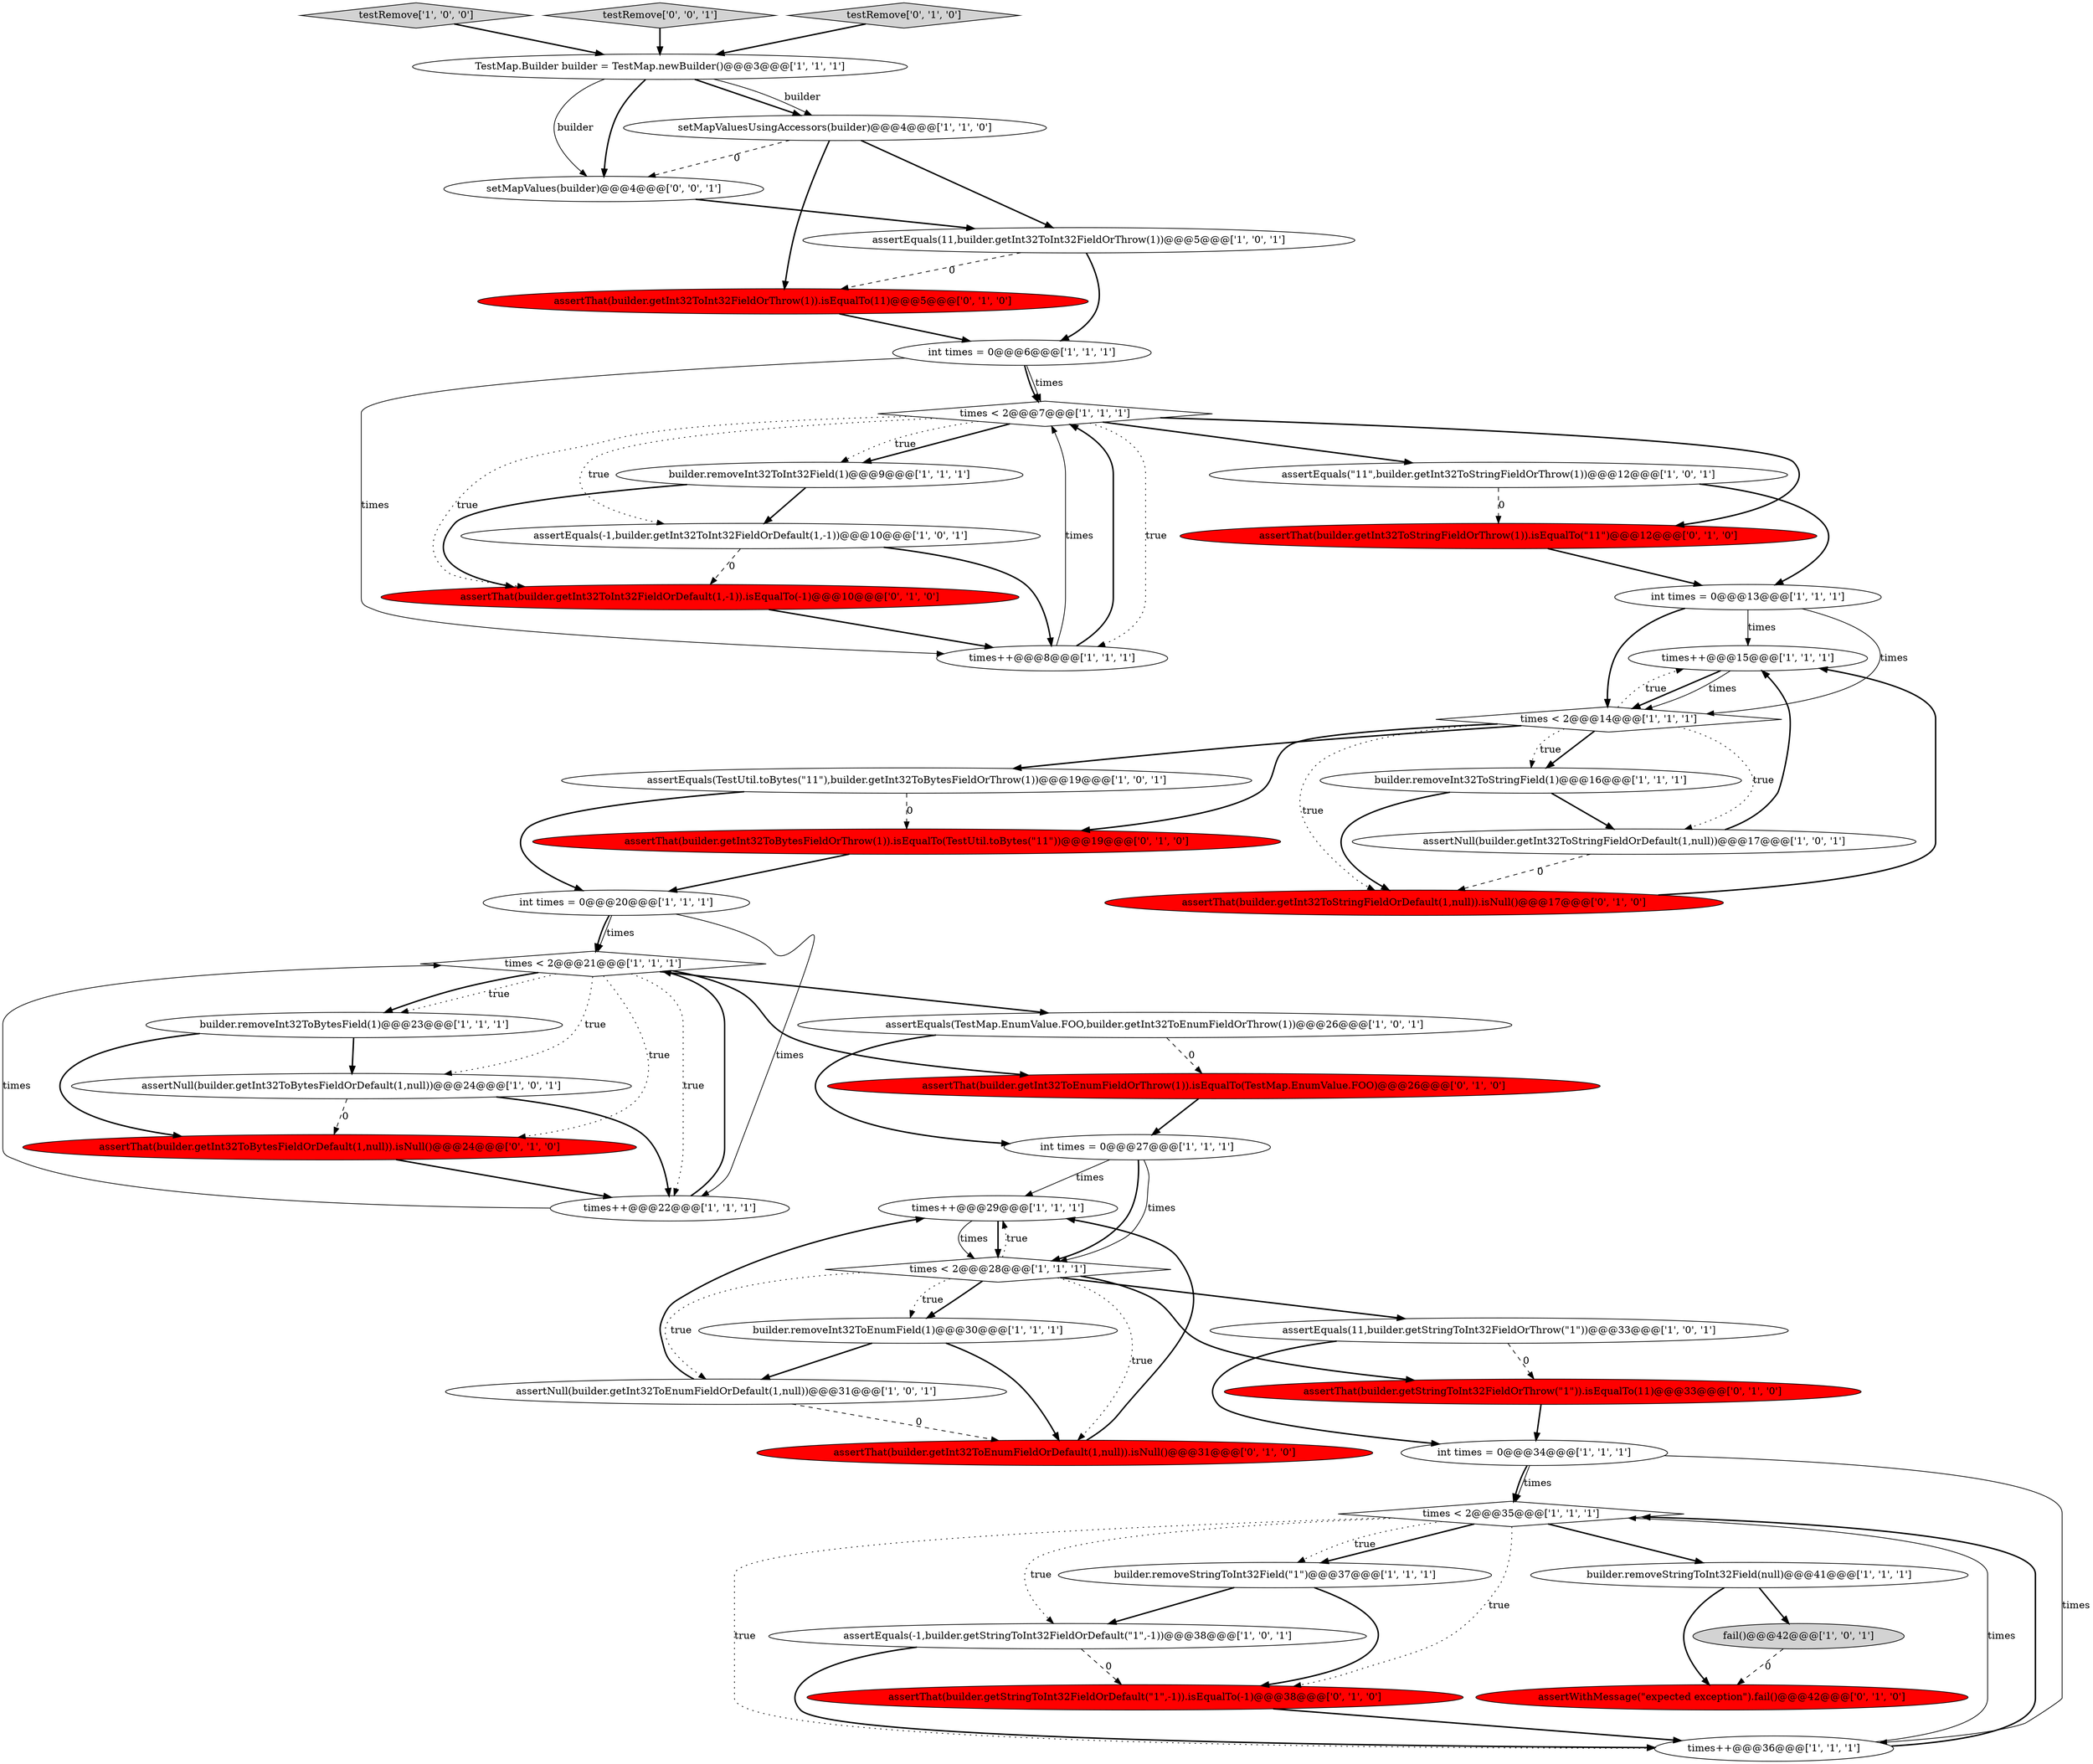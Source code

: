 digraph {
8 [style = filled, label = "times++@@@15@@@['1', '1', '1']", fillcolor = white, shape = ellipse image = "AAA0AAABBB1BBB"];
35 [style = filled, label = "assertThat(builder.getInt32ToStringFieldOrDefault(1,null)).isNull()@@@17@@@['0', '1', '0']", fillcolor = red, shape = ellipse image = "AAA1AAABBB2BBB"];
30 [style = filled, label = "times++@@@8@@@['1', '1', '1']", fillcolor = white, shape = ellipse image = "AAA0AAABBB1BBB"];
32 [style = filled, label = "assertEquals(11,builder.getInt32ToInt32FieldOrThrow(1))@@@5@@@['1', '0', '1']", fillcolor = white, shape = ellipse image = "AAA0AAABBB1BBB"];
11 [style = filled, label = "builder.removeInt32ToInt32Field(1)@@@9@@@['1', '1', '1']", fillcolor = white, shape = ellipse image = "AAA0AAABBB1BBB"];
13 [style = filled, label = "testRemove['1', '0', '0']", fillcolor = lightgray, shape = diamond image = "AAA0AAABBB1BBB"];
44 [style = filled, label = "assertThat(builder.getStringToInt32FieldOrThrow(\"1\")).isEqualTo(11)@@@33@@@['0', '1', '0']", fillcolor = red, shape = ellipse image = "AAA1AAABBB2BBB"];
36 [style = filled, label = "assertThat(builder.getInt32ToEnumFieldOrThrow(1)).isEqualTo(TestMap.EnumValue.FOO)@@@26@@@['0', '1', '0']", fillcolor = red, shape = ellipse image = "AAA1AAABBB2BBB"];
16 [style = filled, label = "times < 2@@@14@@@['1', '1', '1']", fillcolor = white, shape = diamond image = "AAA0AAABBB1BBB"];
25 [style = filled, label = "fail()@@@42@@@['1', '0', '1']", fillcolor = lightgray, shape = ellipse image = "AAA0AAABBB1BBB"];
1 [style = filled, label = "setMapValuesUsingAccessors(builder)@@@4@@@['1', '1', '0']", fillcolor = white, shape = ellipse image = "AAA0AAABBB1BBB"];
12 [style = filled, label = "int times = 0@@@27@@@['1', '1', '1']", fillcolor = white, shape = ellipse image = "AAA0AAABBB1BBB"];
21 [style = filled, label = "times < 2@@@35@@@['1', '1', '1']", fillcolor = white, shape = diamond image = "AAA0AAABBB1BBB"];
48 [style = filled, label = "testRemove['0', '0', '1']", fillcolor = lightgray, shape = diamond image = "AAA0AAABBB3BBB"];
18 [style = filled, label = "int times = 0@@@13@@@['1', '1', '1']", fillcolor = white, shape = ellipse image = "AAA0AAABBB1BBB"];
39 [style = filled, label = "assertThat(builder.getInt32ToStringFieldOrThrow(1)).isEqualTo(\"11\")@@@12@@@['0', '1', '0']", fillcolor = red, shape = ellipse image = "AAA1AAABBB2BBB"];
46 [style = filled, label = "assertThat(builder.getStringToInt32FieldOrDefault(\"1\",-1)).isEqualTo(-1)@@@38@@@['0', '1', '0']", fillcolor = red, shape = ellipse image = "AAA1AAABBB2BBB"];
2 [style = filled, label = "assertEquals(-1,builder.getInt32ToInt32FieldOrDefault(1,-1))@@@10@@@['1', '0', '1']", fillcolor = white, shape = ellipse image = "AAA0AAABBB1BBB"];
37 [style = filled, label = "assertThat(builder.getInt32ToBytesFieldOrDefault(1,null)).isNull()@@@24@@@['0', '1', '0']", fillcolor = red, shape = ellipse image = "AAA1AAABBB2BBB"];
28 [style = filled, label = "times++@@@29@@@['1', '1', '1']", fillcolor = white, shape = ellipse image = "AAA0AAABBB1BBB"];
10 [style = filled, label = "builder.removeStringToInt32Field(\"1\")@@@37@@@['1', '1', '1']", fillcolor = white, shape = ellipse image = "AAA0AAABBB1BBB"];
23 [style = filled, label = "times < 2@@@21@@@['1', '1', '1']", fillcolor = white, shape = diamond image = "AAA0AAABBB1BBB"];
5 [style = filled, label = "builder.removeInt32ToBytesField(1)@@@23@@@['1', '1', '1']", fillcolor = white, shape = ellipse image = "AAA0AAABBB1BBB"];
19 [style = filled, label = "assertNull(builder.getInt32ToBytesFieldOrDefault(1,null))@@@24@@@['1', '0', '1']", fillcolor = white, shape = ellipse image = "AAA0AAABBB1BBB"];
29 [style = filled, label = "times++@@@22@@@['1', '1', '1']", fillcolor = white, shape = ellipse image = "AAA0AAABBB1BBB"];
31 [style = filled, label = "int times = 0@@@34@@@['1', '1', '1']", fillcolor = white, shape = ellipse image = "AAA0AAABBB1BBB"];
9 [style = filled, label = "assertNull(builder.getInt32ToEnumFieldOrDefault(1,null))@@@31@@@['1', '0', '1']", fillcolor = white, shape = ellipse image = "AAA0AAABBB1BBB"];
14 [style = filled, label = "builder.removeInt32ToStringField(1)@@@16@@@['1', '1', '1']", fillcolor = white, shape = ellipse image = "AAA0AAABBB1BBB"];
17 [style = filled, label = "int times = 0@@@6@@@['1', '1', '1']", fillcolor = white, shape = ellipse image = "AAA0AAABBB1BBB"];
45 [style = filled, label = "testRemove['0', '1', '0']", fillcolor = lightgray, shape = diamond image = "AAA0AAABBB2BBB"];
4 [style = filled, label = "int times = 0@@@20@@@['1', '1', '1']", fillcolor = white, shape = ellipse image = "AAA0AAABBB1BBB"];
20 [style = filled, label = "builder.removeInt32ToEnumField(1)@@@30@@@['1', '1', '1']", fillcolor = white, shape = ellipse image = "AAA0AAABBB1BBB"];
6 [style = filled, label = "assertEquals(TestUtil.toBytes(\"11\"),builder.getInt32ToBytesFieldOrThrow(1))@@@19@@@['1', '0', '1']", fillcolor = white, shape = ellipse image = "AAA0AAABBB1BBB"];
47 [style = filled, label = "setMapValues(builder)@@@4@@@['0', '0', '1']", fillcolor = white, shape = ellipse image = "AAA0AAABBB3BBB"];
3 [style = filled, label = "TestMap.Builder builder = TestMap.newBuilder()@@@3@@@['1', '1', '1']", fillcolor = white, shape = ellipse image = "AAA0AAABBB1BBB"];
33 [style = filled, label = "times < 2@@@28@@@['1', '1', '1']", fillcolor = white, shape = diamond image = "AAA0AAABBB1BBB"];
43 [style = filled, label = "assertThat(builder.getInt32ToInt32FieldOrDefault(1,-1)).isEqualTo(-1)@@@10@@@['0', '1', '0']", fillcolor = red, shape = ellipse image = "AAA1AAABBB2BBB"];
42 [style = filled, label = "assertThat(builder.getInt32ToEnumFieldOrDefault(1,null)).isNull()@@@31@@@['0', '1', '0']", fillcolor = red, shape = ellipse image = "AAA1AAABBB2BBB"];
22 [style = filled, label = "times++@@@36@@@['1', '1', '1']", fillcolor = white, shape = ellipse image = "AAA0AAABBB1BBB"];
15 [style = filled, label = "assertEquals(\"11\",builder.getInt32ToStringFieldOrThrow(1))@@@12@@@['1', '0', '1']", fillcolor = white, shape = ellipse image = "AAA0AAABBB1BBB"];
38 [style = filled, label = "assertThat(builder.getInt32ToInt32FieldOrThrow(1)).isEqualTo(11)@@@5@@@['0', '1', '0']", fillcolor = red, shape = ellipse image = "AAA1AAABBB2BBB"];
41 [style = filled, label = "assertWithMessage(\"expected exception\").fail()@@@42@@@['0', '1', '0']", fillcolor = red, shape = ellipse image = "AAA1AAABBB2BBB"];
34 [style = filled, label = "builder.removeStringToInt32Field(null)@@@41@@@['1', '1', '1']", fillcolor = white, shape = ellipse image = "AAA0AAABBB1BBB"];
0 [style = filled, label = "assertEquals(11,builder.getStringToInt32FieldOrThrow(\"1\"))@@@33@@@['1', '0', '1']", fillcolor = white, shape = ellipse image = "AAA0AAABBB1BBB"];
27 [style = filled, label = "assertNull(builder.getInt32ToStringFieldOrDefault(1,null))@@@17@@@['1', '0', '1']", fillcolor = white, shape = ellipse image = "AAA0AAABBB1BBB"];
7 [style = filled, label = "assertEquals(-1,builder.getStringToInt32FieldOrDefault(\"1\",-1))@@@38@@@['1', '0', '1']", fillcolor = white, shape = ellipse image = "AAA0AAABBB1BBB"];
26 [style = filled, label = "assertEquals(TestMap.EnumValue.FOO,builder.getInt32ToEnumFieldOrThrow(1))@@@26@@@['1', '0', '1']", fillcolor = white, shape = ellipse image = "AAA0AAABBB1BBB"];
24 [style = filled, label = "times < 2@@@7@@@['1', '1', '1']", fillcolor = white, shape = diamond image = "AAA0AAABBB1BBB"];
40 [style = filled, label = "assertThat(builder.getInt32ToBytesFieldOrThrow(1)).isEqualTo(TestUtil.toBytes(\"11\"))@@@19@@@['0', '1', '0']", fillcolor = red, shape = ellipse image = "AAA1AAABBB2BBB"];
40->4 [style = bold, label=""];
8->16 [style = bold, label=""];
21->10 [style = bold, label=""];
48->3 [style = bold, label=""];
14->35 [style = bold, label=""];
20->9 [style = bold, label=""];
0->44 [style = dashed, label="0"];
31->21 [style = solid, label="times"];
33->28 [style = dotted, label="true"];
24->43 [style = dotted, label="true"];
24->39 [style = bold, label=""];
23->5 [style = dotted, label="true"];
31->21 [style = bold, label=""];
36->12 [style = bold, label=""];
8->16 [style = solid, label="times"];
39->18 [style = bold, label=""];
33->0 [style = bold, label=""];
26->12 [style = bold, label=""];
3->47 [style = solid, label="builder"];
24->11 [style = bold, label=""];
21->7 [style = dotted, label="true"];
35->8 [style = bold, label=""];
16->14 [style = bold, label=""];
23->36 [style = bold, label=""];
23->29 [style = dotted, label="true"];
4->29 [style = solid, label="times"];
33->44 [style = bold, label=""];
5->37 [style = bold, label=""];
1->38 [style = bold, label=""];
12->28 [style = solid, label="times"];
16->40 [style = bold, label=""];
32->38 [style = dashed, label="0"];
30->24 [style = solid, label="times"];
29->23 [style = solid, label="times"];
16->6 [style = bold, label=""];
37->29 [style = bold, label=""];
21->22 [style = dotted, label="true"];
11->43 [style = bold, label=""];
29->23 [style = bold, label=""];
23->19 [style = dotted, label="true"];
10->7 [style = bold, label=""];
25->41 [style = dashed, label="0"];
2->43 [style = dashed, label="0"];
6->4 [style = bold, label=""];
1->47 [style = dashed, label="0"];
4->23 [style = solid, label="times"];
22->21 [style = solid, label="times"];
16->14 [style = dotted, label="true"];
12->33 [style = bold, label=""];
18->16 [style = solid, label="times"];
1->32 [style = bold, label=""];
17->30 [style = solid, label="times"];
38->17 [style = bold, label=""];
32->17 [style = bold, label=""];
27->8 [style = bold, label=""];
4->23 [style = bold, label=""];
0->31 [style = bold, label=""];
16->8 [style = dotted, label="true"];
30->24 [style = bold, label=""];
23->5 [style = bold, label=""];
3->1 [style = bold, label=""];
9->42 [style = dashed, label="0"];
21->46 [style = dotted, label="true"];
16->35 [style = dotted, label="true"];
18->8 [style = solid, label="times"];
19->29 [style = bold, label=""];
21->34 [style = bold, label=""];
17->24 [style = solid, label="times"];
3->47 [style = bold, label=""];
24->30 [style = dotted, label="true"];
33->9 [style = dotted, label="true"];
6->40 [style = dashed, label="0"];
21->10 [style = dotted, label="true"];
9->28 [style = bold, label=""];
5->19 [style = bold, label=""];
24->11 [style = dotted, label="true"];
7->22 [style = bold, label=""];
47->32 [style = bold, label=""];
7->46 [style = dashed, label="0"];
20->42 [style = bold, label=""];
16->27 [style = dotted, label="true"];
14->27 [style = bold, label=""];
15->39 [style = dashed, label="0"];
42->28 [style = bold, label=""];
44->31 [style = bold, label=""];
27->35 [style = dashed, label="0"];
46->22 [style = bold, label=""];
24->15 [style = bold, label=""];
18->16 [style = bold, label=""];
34->25 [style = bold, label=""];
33->20 [style = bold, label=""];
45->3 [style = bold, label=""];
28->33 [style = solid, label="times"];
10->46 [style = bold, label=""];
23->26 [style = bold, label=""];
22->21 [style = bold, label=""];
34->41 [style = bold, label=""];
15->18 [style = bold, label=""];
11->2 [style = bold, label=""];
43->30 [style = bold, label=""];
33->20 [style = dotted, label="true"];
31->22 [style = solid, label="times"];
23->37 [style = dotted, label="true"];
17->24 [style = bold, label=""];
28->33 [style = bold, label=""];
13->3 [style = bold, label=""];
33->42 [style = dotted, label="true"];
26->36 [style = dashed, label="0"];
24->2 [style = dotted, label="true"];
2->30 [style = bold, label=""];
3->1 [style = solid, label="builder"];
19->37 [style = dashed, label="0"];
12->33 [style = solid, label="times"];
}
